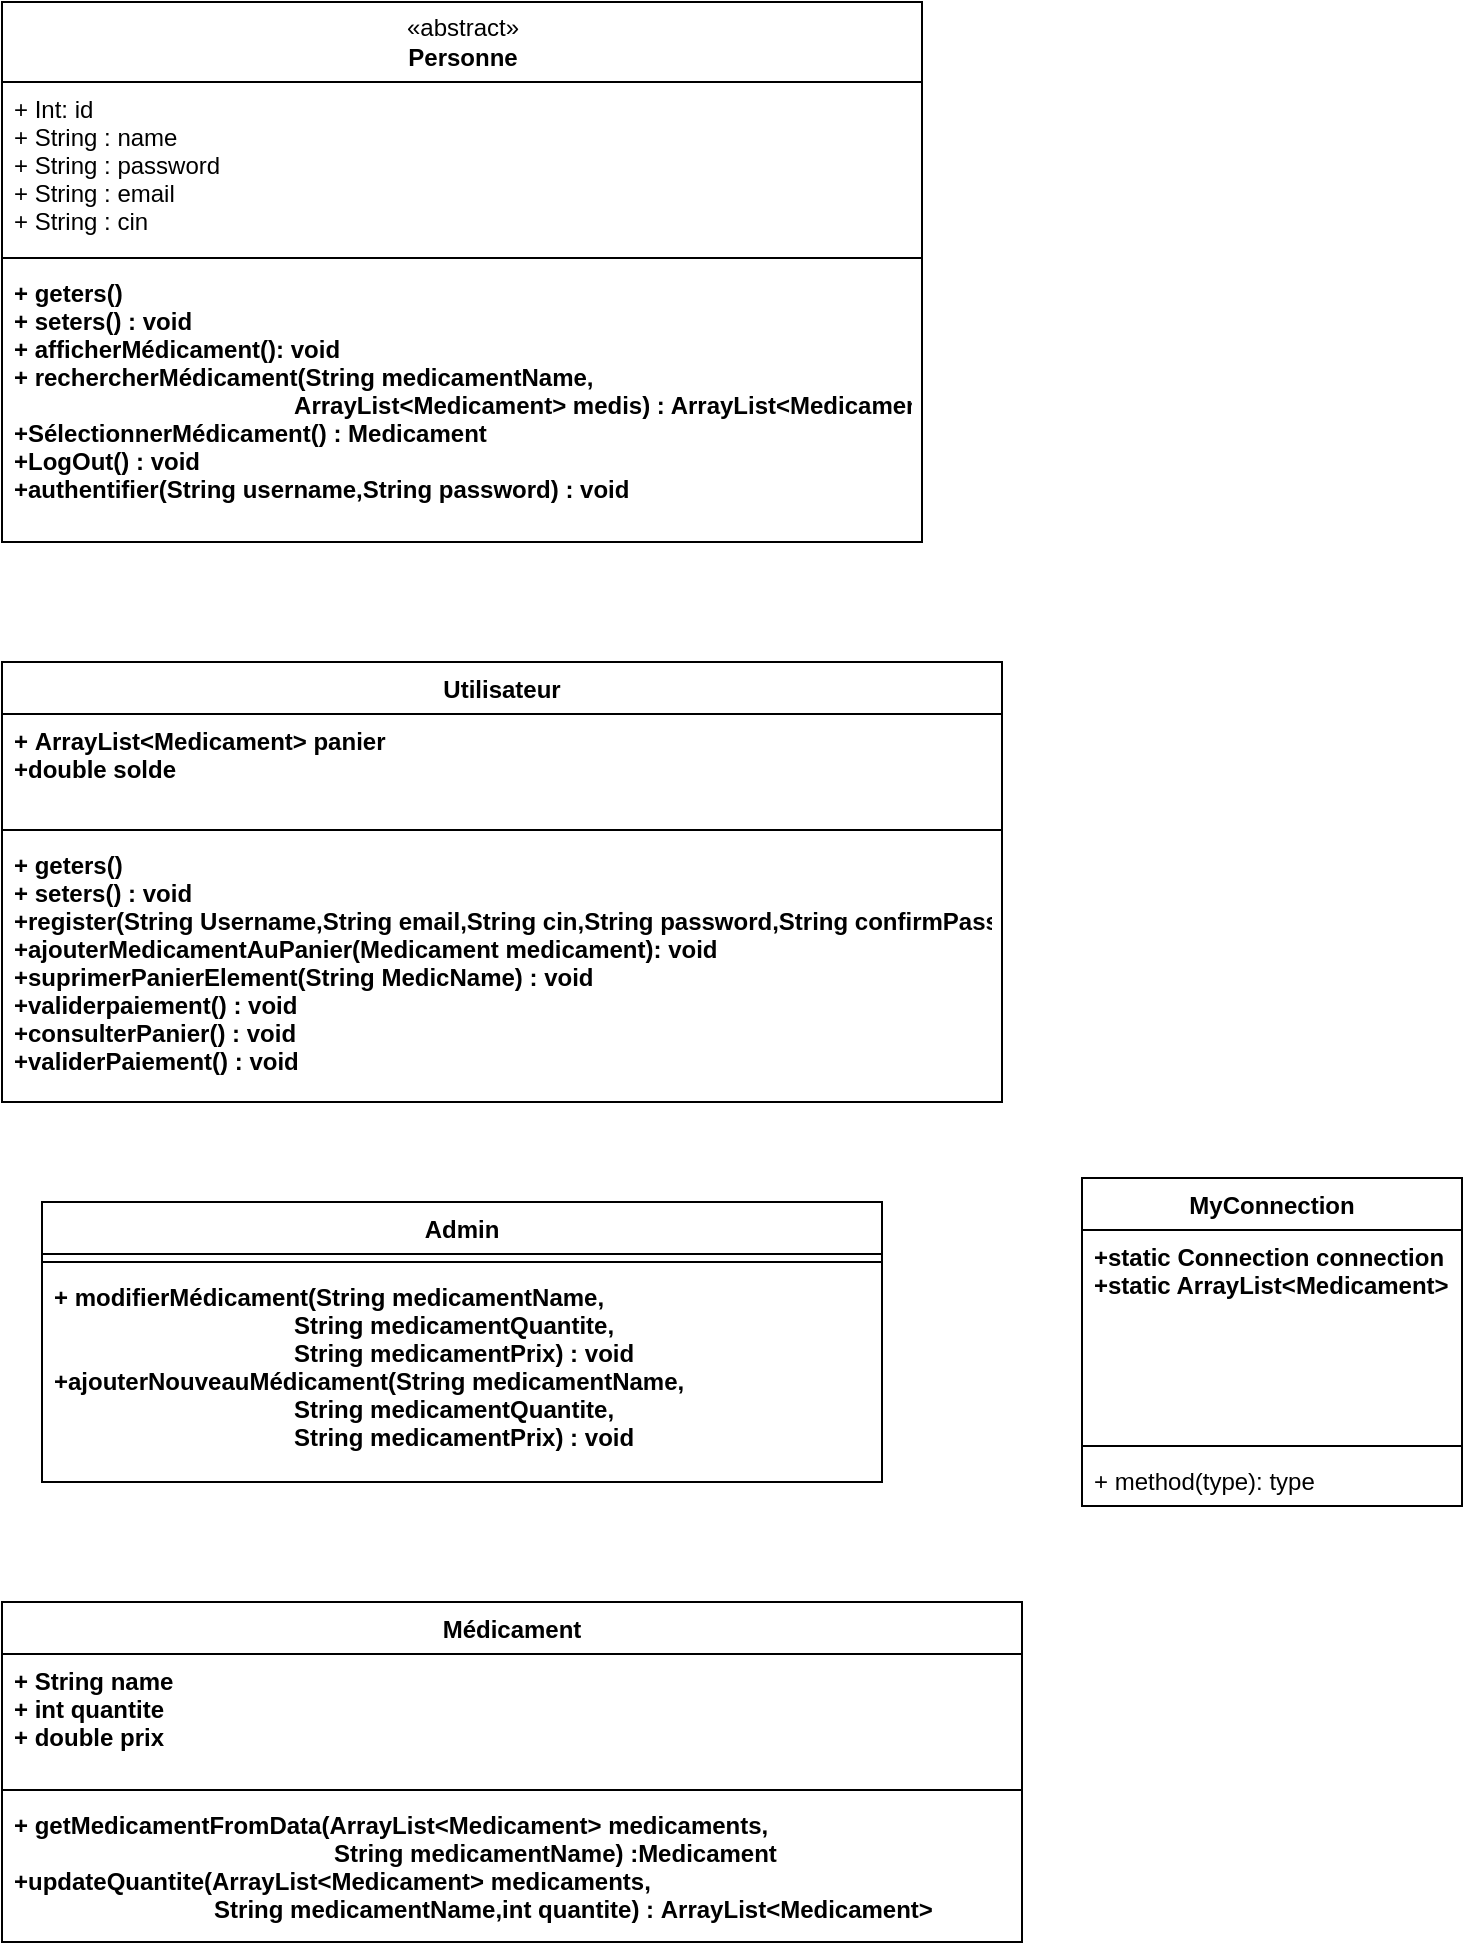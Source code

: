<mxfile version="20.7.4" type="github">
  <diagram id="qClPB_h9Qo0hTZ_bgKdx" name="Page-1">
    <mxGraphModel dx="1147" dy="611" grid="1" gridSize="10" guides="1" tooltips="1" connect="1" arrows="1" fold="1" page="1" pageScale="1" pageWidth="827" pageHeight="1169" math="0" shadow="0">
      <root>
        <mxCell id="0" />
        <mxCell id="1" parent="0" />
        <mxCell id="iHK2AN2Xd2E4cDX30vkL-1" value="" style="swimlane;fontStyle=1;align=center;verticalAlign=top;childLayout=stackLayout;horizontal=1;startSize=0;horizontalStack=0;resizeParent=1;resizeParentMax=0;resizeLast=0;collapsible=1;marginBottom=0;" vertex="1" parent="1">
          <mxGeometry x="10" y="10" width="460" height="270" as="geometry">
            <mxRectangle x="130" y="200" width="50" height="40" as="alternateBounds" />
          </mxGeometry>
        </mxCell>
        <mxCell id="iHK2AN2Xd2E4cDX30vkL-23" value="«abstract»&lt;br&gt;&lt;b&gt;Personne&lt;/b&gt;" style="html=1;" vertex="1" parent="iHK2AN2Xd2E4cDX30vkL-1">
          <mxGeometry width="460" height="40" as="geometry" />
        </mxCell>
        <mxCell id="iHK2AN2Xd2E4cDX30vkL-2" value="+ Int: id&#xa;+ String : name &#xa;+ String : password&#xa;+ String : email&#xa;+ String : cin" style="text;strokeColor=none;fillColor=none;align=left;verticalAlign=top;spacingLeft=4;spacingRight=4;overflow=hidden;rotatable=0;points=[[0,0.5],[1,0.5]];portConstraint=eastwest;" vertex="1" parent="iHK2AN2Xd2E4cDX30vkL-1">
          <mxGeometry y="40" width="460" height="84" as="geometry" />
        </mxCell>
        <mxCell id="iHK2AN2Xd2E4cDX30vkL-3" value="" style="line;strokeWidth=1;fillColor=none;align=left;verticalAlign=middle;spacingTop=-1;spacingLeft=3;spacingRight=3;rotatable=0;labelPosition=right;points=[];portConstraint=eastwest;strokeColor=inherit;" vertex="1" parent="iHK2AN2Xd2E4cDX30vkL-1">
          <mxGeometry y="124" width="460" height="8" as="geometry" />
        </mxCell>
        <mxCell id="iHK2AN2Xd2E4cDX30vkL-4" value="+ geters()&#xa;+ seters() : void&#xa;+ afficherMédicament(): void&#xa;+ rechercherMédicament(String medicamentName,&#xa;                                          ArrayList&lt;Medicament&gt; medis) : ArrayList&lt;Medicament&gt;&#xa;+SélectionnerMédicament() : Medicament&#xa;+LogOut() : void&#xa;+authentifier(String username,String password) : void&#xa;&#xa;" style="text;strokeColor=none;fillColor=none;align=left;verticalAlign=top;spacingLeft=4;spacingRight=4;overflow=hidden;rotatable=0;points=[[0,0.5],[1,0.5]];portConstraint=eastwest;fontStyle=1" vertex="1" parent="iHK2AN2Xd2E4cDX30vkL-1">
          <mxGeometry y="132" width="460" height="138" as="geometry" />
        </mxCell>
        <mxCell id="iHK2AN2Xd2E4cDX30vkL-11" value="Admin" style="swimlane;fontStyle=1;align=center;verticalAlign=top;childLayout=stackLayout;horizontal=1;startSize=26;horizontalStack=0;resizeParent=1;resizeParentMax=0;resizeLast=0;collapsible=1;marginBottom=0;" vertex="1" parent="1">
          <mxGeometry x="30" y="610" width="420" height="140" as="geometry" />
        </mxCell>
        <mxCell id="iHK2AN2Xd2E4cDX30vkL-13" value="" style="line;strokeWidth=1;fillColor=none;align=left;verticalAlign=middle;spacingTop=-1;spacingLeft=3;spacingRight=3;rotatable=0;labelPosition=right;points=[];portConstraint=eastwest;strokeColor=inherit;" vertex="1" parent="iHK2AN2Xd2E4cDX30vkL-11">
          <mxGeometry y="26" width="420" height="8" as="geometry" />
        </mxCell>
        <mxCell id="iHK2AN2Xd2E4cDX30vkL-14" value="+ modifierMédicament(String medicamentName,&#xa;                                    String medicamentQuantite,&#xa;                                    String medicamentPrix) : void&#xa;+ajouterNouveauMédicament(String medicamentName,&#xa;                                    String medicamentQuantite,&#xa;                                    String medicamentPrix) : void" style="text;strokeColor=none;fillColor=none;align=left;verticalAlign=top;spacingLeft=4;spacingRight=4;overflow=hidden;rotatable=0;points=[[0,0.5],[1,0.5]];portConstraint=eastwest;fontStyle=1" vertex="1" parent="iHK2AN2Xd2E4cDX30vkL-11">
          <mxGeometry y="34" width="420" height="106" as="geometry" />
        </mxCell>
        <mxCell id="iHK2AN2Xd2E4cDX30vkL-15" value="Médicament" style="swimlane;fontStyle=1;align=center;verticalAlign=top;childLayout=stackLayout;horizontal=1;startSize=26;horizontalStack=0;resizeParent=1;resizeParentMax=0;resizeLast=0;collapsible=1;marginBottom=0;" vertex="1" parent="1">
          <mxGeometry x="10" y="810" width="510" height="170" as="geometry" />
        </mxCell>
        <mxCell id="iHK2AN2Xd2E4cDX30vkL-16" value="+ String name&#xa;+ int quantite&#xa;+ double prix" style="text;strokeColor=none;fillColor=none;align=left;verticalAlign=top;spacingLeft=4;spacingRight=4;overflow=hidden;rotatable=0;points=[[0,0.5],[1,0.5]];portConstraint=eastwest;fontStyle=1" vertex="1" parent="iHK2AN2Xd2E4cDX30vkL-15">
          <mxGeometry y="26" width="510" height="64" as="geometry" />
        </mxCell>
        <mxCell id="iHK2AN2Xd2E4cDX30vkL-17" value="" style="line;strokeWidth=1;fillColor=none;align=left;verticalAlign=middle;spacingTop=-1;spacingLeft=3;spacingRight=3;rotatable=0;labelPosition=right;points=[];portConstraint=eastwest;strokeColor=inherit;" vertex="1" parent="iHK2AN2Xd2E4cDX30vkL-15">
          <mxGeometry y="90" width="510" height="8" as="geometry" />
        </mxCell>
        <mxCell id="iHK2AN2Xd2E4cDX30vkL-18" value="+ getMedicamentFromData(ArrayList&lt;Medicament&gt; medicaments,&#xa;                                                String medicamentName) :Medicament&#xa;+updateQuantite(ArrayList&lt;Medicament&gt; medicaments,&#xa;                              String medicamentName,int quantite) : ArrayList&lt;Medicament&gt;" style="text;strokeColor=none;fillColor=none;align=left;verticalAlign=top;spacingLeft=4;spacingRight=4;overflow=hidden;rotatable=0;points=[[0,0.5],[1,0.5]];portConstraint=eastwest;fontStyle=1" vertex="1" parent="iHK2AN2Xd2E4cDX30vkL-15">
          <mxGeometry y="98" width="510" height="72" as="geometry" />
        </mxCell>
        <mxCell id="iHK2AN2Xd2E4cDX30vkL-19" value="MyConnection" style="swimlane;fontStyle=1;align=center;verticalAlign=top;childLayout=stackLayout;horizontal=1;startSize=26;horizontalStack=0;resizeParent=1;resizeParentMax=0;resizeLast=0;collapsible=1;marginBottom=0;" vertex="1" parent="1">
          <mxGeometry x="550" y="598" width="190" height="164" as="geometry" />
        </mxCell>
        <mxCell id="iHK2AN2Xd2E4cDX30vkL-20" value="+static Connection connection&#xa;+static ArrayList&lt;Medicament&gt; snapshot" style="text;strokeColor=none;fillColor=none;align=left;verticalAlign=top;spacingLeft=4;spacingRight=4;overflow=hidden;rotatable=0;points=[[0,0.5],[1,0.5]];portConstraint=eastwest;fontStyle=1" vertex="1" parent="iHK2AN2Xd2E4cDX30vkL-19">
          <mxGeometry y="26" width="190" height="104" as="geometry" />
        </mxCell>
        <mxCell id="iHK2AN2Xd2E4cDX30vkL-21" value="" style="line;strokeWidth=1;fillColor=none;align=left;verticalAlign=middle;spacingTop=-1;spacingLeft=3;spacingRight=3;rotatable=0;labelPosition=right;points=[];portConstraint=eastwest;strokeColor=inherit;" vertex="1" parent="iHK2AN2Xd2E4cDX30vkL-19">
          <mxGeometry y="130" width="190" height="8" as="geometry" />
        </mxCell>
        <mxCell id="iHK2AN2Xd2E4cDX30vkL-22" value="+ method(type): type" style="text;strokeColor=none;fillColor=none;align=left;verticalAlign=top;spacingLeft=4;spacingRight=4;overflow=hidden;rotatable=0;points=[[0,0.5],[1,0.5]];portConstraint=eastwest;" vertex="1" parent="iHK2AN2Xd2E4cDX30vkL-19">
          <mxGeometry y="138" width="190" height="26" as="geometry" />
        </mxCell>
        <mxCell id="iHK2AN2Xd2E4cDX30vkL-29" value="Utilisateur" style="swimlane;fontStyle=1;align=center;verticalAlign=top;childLayout=stackLayout;horizontal=1;startSize=26;horizontalStack=0;resizeParent=1;resizeParentMax=0;resizeLast=0;collapsible=1;marginBottom=0;" vertex="1" parent="1">
          <mxGeometry x="10" y="340" width="500" height="220" as="geometry" />
        </mxCell>
        <mxCell id="iHK2AN2Xd2E4cDX30vkL-30" value="+ ArrayList&lt;Medicament&gt; panier&#xa;+double solde" style="text;strokeColor=none;fillColor=none;align=left;verticalAlign=top;spacingLeft=4;spacingRight=4;overflow=hidden;rotatable=0;points=[[0,0.5],[1,0.5]];portConstraint=eastwest;fontStyle=1" vertex="1" parent="iHK2AN2Xd2E4cDX30vkL-29">
          <mxGeometry y="26" width="500" height="54" as="geometry" />
        </mxCell>
        <mxCell id="iHK2AN2Xd2E4cDX30vkL-31" value="" style="line;strokeWidth=1;fillColor=none;align=left;verticalAlign=middle;spacingTop=-1;spacingLeft=3;spacingRight=3;rotatable=0;labelPosition=right;points=[];portConstraint=eastwest;strokeColor=inherit;" vertex="1" parent="iHK2AN2Xd2E4cDX30vkL-29">
          <mxGeometry y="80" width="500" height="8" as="geometry" />
        </mxCell>
        <mxCell id="iHK2AN2Xd2E4cDX30vkL-32" value="+ geters()&#xa;+ seters() : void&#xa;+register(String Username,String email,String cin,String password,String confirmPassword)&#xa;+ajouterMedicamentAuPanier(Medicament medicament): void&#xa;+suprimerPanierElement(String MedicName) : void&#xa;+validerpaiement() : void&#xa;+consulterPanier() : void&#xa;+validerPaiement() : void&#xa;&#xa;" style="text;strokeColor=none;fillColor=none;align=left;verticalAlign=top;spacingLeft=4;spacingRight=4;overflow=hidden;rotatable=0;points=[[0,0.5],[1,0.5]];portConstraint=eastwest;fontStyle=1" vertex="1" parent="iHK2AN2Xd2E4cDX30vkL-29">
          <mxGeometry y="88" width="500" height="132" as="geometry" />
        </mxCell>
      </root>
    </mxGraphModel>
  </diagram>
</mxfile>
